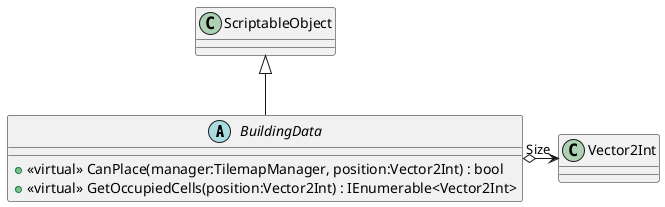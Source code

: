 @startuml
abstract class BuildingData {
    + <<virtual>> CanPlace(manager:TilemapManager, position:Vector2Int) : bool
    + <<virtual>> GetOccupiedCells(position:Vector2Int) : IEnumerable<Vector2Int>
}
ScriptableObject <|-- BuildingData
BuildingData o-> "Size" Vector2Int
@enduml
